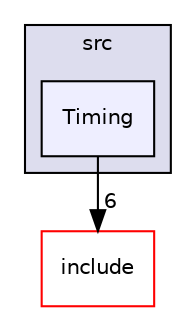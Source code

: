 digraph "/workplace/avs-device-sdk/AVSCommon/Utils/src/Timing" {
  compound=true
  node [ fontsize="10", fontname="Helvetica"];
  edge [ labelfontsize="10", labelfontname="Helvetica"];
  subgraph clusterdir_93a54634d0ab52618b36b15672961616 {
    graph [ bgcolor="#ddddee", pencolor="black", label="src" fontname="Helvetica", fontsize="10", URL="dir_93a54634d0ab52618b36b15672961616.html"]
  dir_af2f56fa9502cb7e38fca98fc813f9ab [shape=box, label="Timing", style="filled", fillcolor="#eeeeff", pencolor="black", URL="dir_af2f56fa9502cb7e38fca98fc813f9ab.html"];
  }
  dir_957fc395b73dfe8b64ee3f74464f588a [shape=box label="include" fillcolor="white" style="filled" color="red" URL="dir_957fc395b73dfe8b64ee3f74464f588a.html"];
  dir_af2f56fa9502cb7e38fca98fc813f9ab->dir_957fc395b73dfe8b64ee3f74464f588a [headlabel="6", labeldistance=1.5 headhref="dir_000238_000192.html"];
}

